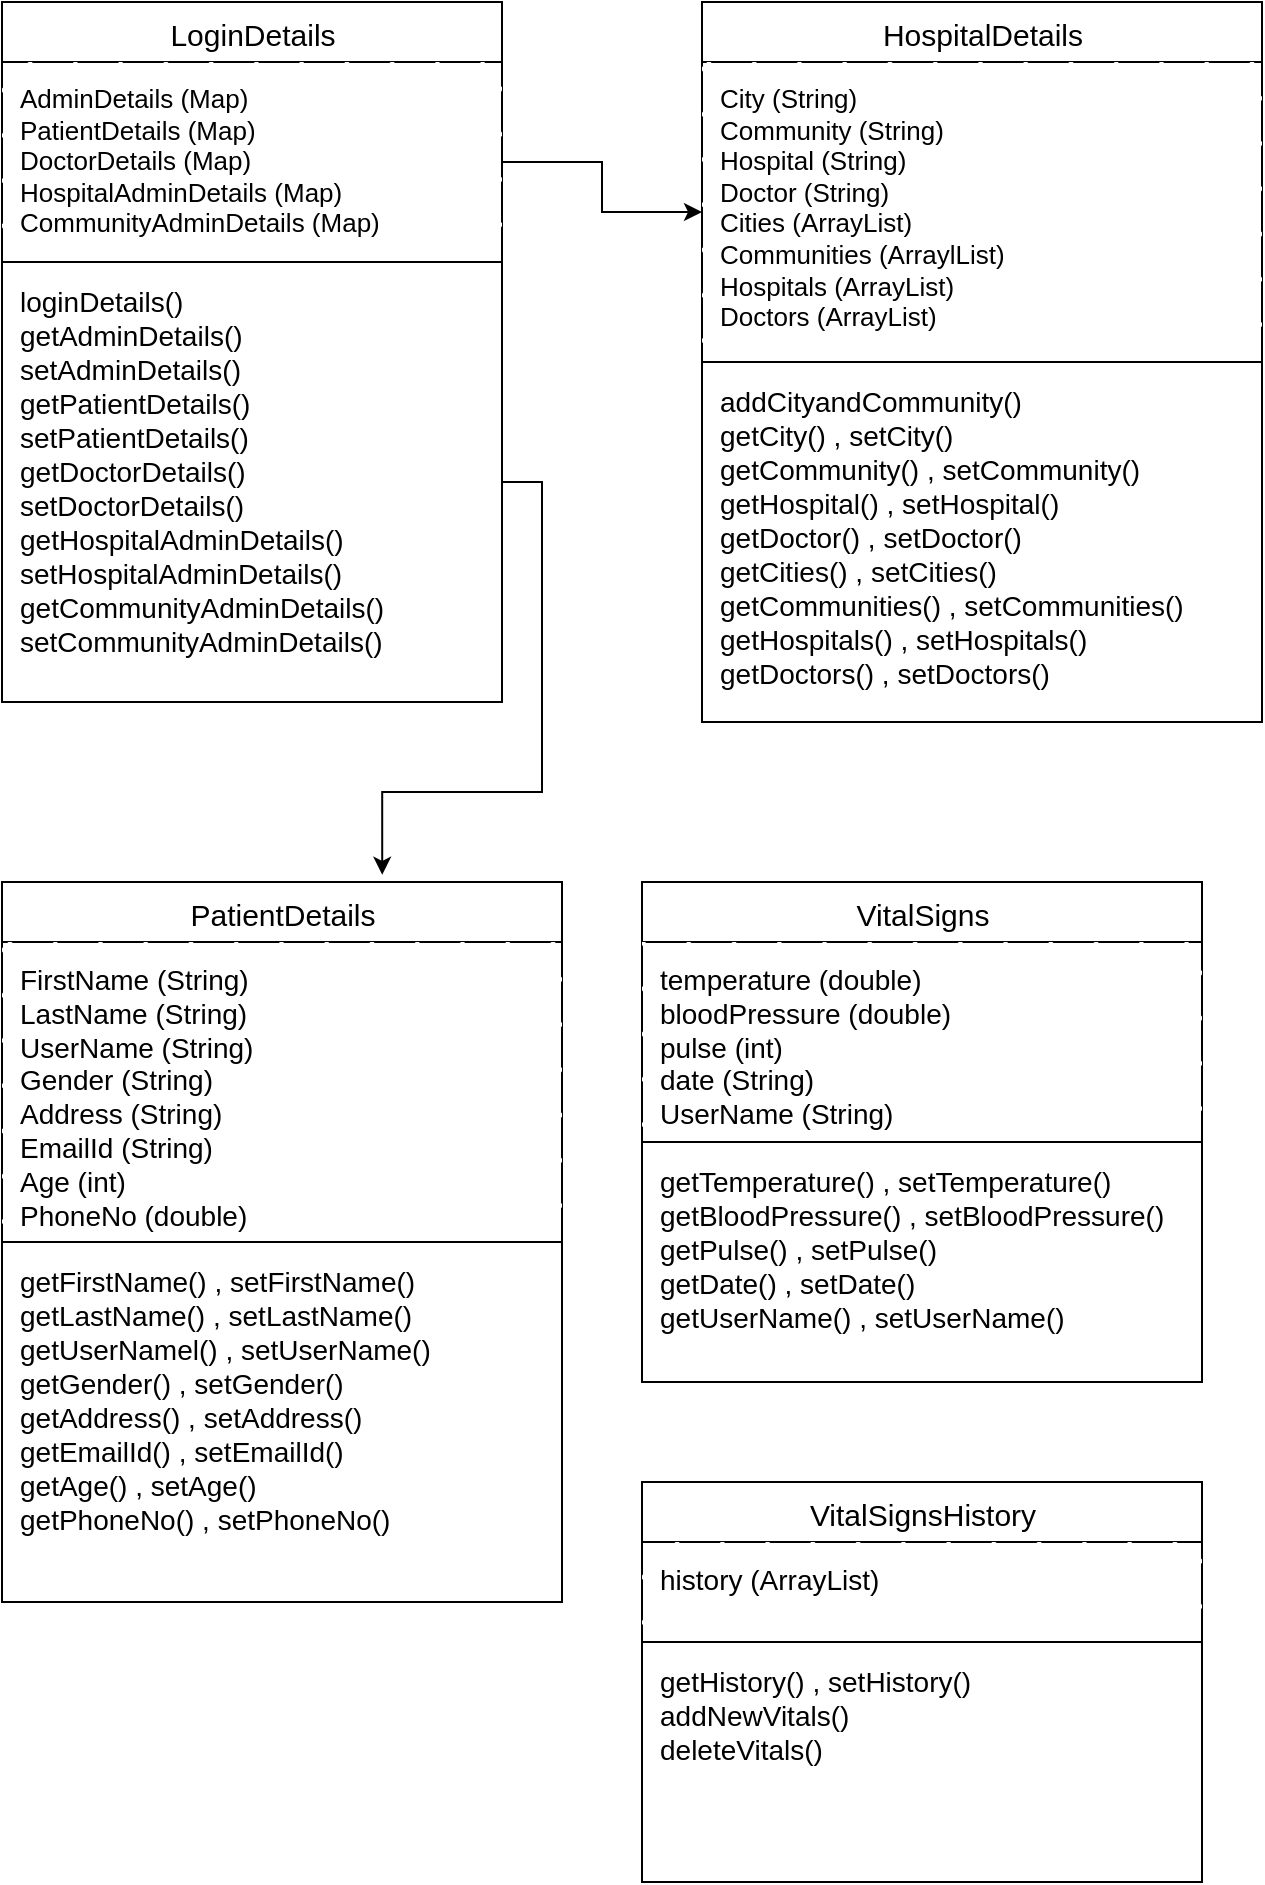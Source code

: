 <mxfile version="20.5.1" type="device"><diagram id="C5RBs43oDa-KdzZeNtuy" name="Page-1"><mxGraphModel dx="1021" dy="529" grid="1" gridSize="10" guides="1" tooltips="1" connect="1" arrows="1" fold="1" page="1" pageScale="1" pageWidth="827" pageHeight="1169" math="0" shadow="0"><root><mxCell id="WIyWlLk6GJQsqaUBKTNV-0"/><mxCell id="WIyWlLk6GJQsqaUBKTNV-1" parent="WIyWlLk6GJQsqaUBKTNV-0"/><mxCell id="fYXas41lo-NIN-P1Bonr-7" value="LoginDetails" style="swimlane;fontStyle=0;childLayout=stackLayout;horizontal=1;startSize=30;horizontalStack=0;resizeParent=1;resizeParentMax=0;resizeLast=0;collapsible=1;marginBottom=0;verticalAlign=middle;labelBackgroundColor=none;spacingTop=1;spacingLeft=1;fontSize=15;" vertex="1" parent="WIyWlLk6GJQsqaUBKTNV-1"><mxGeometry x="90" y="110" width="250" height="350" as="geometry"/></mxCell><mxCell id="fYXas41lo-NIN-P1Bonr-8" value="AdminDetails (Map)&lt;br&gt;PatientDetails (Map)&lt;br&gt;DoctorDetails (Map)&lt;br&gt;HospitalAdminDetails (Map)&lt;br&gt;CommunityAdminDetails (Map)&lt;br&gt;" style="text;strokeColor=none;fillColor=default;align=left;verticalAlign=top;spacingLeft=4;spacingRight=4;overflow=hidden;points=[[0,0.5],[1,0.5]];portConstraint=eastwest;rotatable=0;fillStyle=hatch;fontSize=13;html=1;spacingTop=1;spacing=5;spacingBottom=1;" vertex="1" parent="fYXas41lo-NIN-P1Bonr-7"><mxGeometry y="30" width="250" height="100" as="geometry"/></mxCell><mxCell id="fYXas41lo-NIN-P1Bonr-10" value="loginDetails()&#10;getAdminDetails()&#10;setAdminDetails()&#10;getPatientDetails()&#10;setPatientDetails()&#10;getDoctorDetails()&#10;setDoctorDetails()&#10;getHospitalAdminDetails()&#10;setHospitalAdminDetails()&#10;getCommunityAdminDetails()&#10;setCommunityAdminDetails()" style="text;strokeColor=default;fillColor=none;align=left;verticalAlign=top;spacingLeft=4;spacingRight=4;overflow=hidden;points=[[0,0.5],[1,0.5]];portConstraint=eastwest;rotatable=0;spacingTop=2;spacing=5;spacingBottom=1;fontSize=14;" vertex="1" parent="fYXas41lo-NIN-P1Bonr-7"><mxGeometry y="130" width="250" height="220" as="geometry"/></mxCell><mxCell id="fYXas41lo-NIN-P1Bonr-11" value="HospitalDetails" style="swimlane;fontStyle=0;childLayout=stackLayout;horizontal=1;startSize=30;horizontalStack=0;resizeParent=1;resizeParentMax=0;resizeLast=0;collapsible=1;marginBottom=0;verticalAlign=middle;labelBackgroundColor=none;spacingTop=1;spacingLeft=1;fontSize=15;" vertex="1" parent="WIyWlLk6GJQsqaUBKTNV-1"><mxGeometry x="440" y="110" width="280" height="360" as="geometry"/></mxCell><mxCell id="fYXas41lo-NIN-P1Bonr-12" value="City (String)&lt;br&gt;Community (String)&lt;br&gt;Hospital (String)&lt;br&gt;Doctor (String)&lt;br&gt;Cities (ArrayList)&lt;br&gt;Communities (ArraylList)&lt;br&gt;Hospitals (ArrayList)&lt;br&gt;Doctors (ArrayList)" style="text;strokeColor=none;fillColor=default;align=left;verticalAlign=top;spacingLeft=4;spacingRight=4;overflow=hidden;points=[[0,0.5],[1,0.5]];portConstraint=eastwest;rotatable=0;fillStyle=hatch;fontSize=13;html=1;spacingTop=1;spacing=5;spacingBottom=1;" vertex="1" parent="fYXas41lo-NIN-P1Bonr-11"><mxGeometry y="30" width="280" height="150" as="geometry"/></mxCell><mxCell id="fYXas41lo-NIN-P1Bonr-13" value="addCityandCommunity()&#10;getCity() , setCity()&#10;getCommunity() , setCommunity()&#10;getHospital() , setHospital()&#10;getDoctor() , setDoctor()&#10;getCities() , setCities()&#10;getCommunities() , setCommunities()&#10;getHospitals() , setHospitals()&#10;getDoctors() , setDoctors()" style="text;strokeColor=default;fillColor=none;align=left;verticalAlign=top;spacingLeft=4;spacingRight=4;overflow=hidden;points=[[0,0.5],[1,0.5]];portConstraint=eastwest;rotatable=0;spacingTop=2;spacing=5;spacingBottom=1;fontSize=14;" vertex="1" parent="fYXas41lo-NIN-P1Bonr-11"><mxGeometry y="180" width="280" height="180" as="geometry"/></mxCell><mxCell id="fYXas41lo-NIN-P1Bonr-17" value="" style="edgeStyle=orthogonalEdgeStyle;rounded=0;orthogonalLoop=1;jettySize=auto;html=1;fontSize=15;" edge="1" parent="WIyWlLk6GJQsqaUBKTNV-1" source="fYXas41lo-NIN-P1Bonr-8" target="fYXas41lo-NIN-P1Bonr-12"><mxGeometry relative="1" as="geometry"/></mxCell><mxCell id="fYXas41lo-NIN-P1Bonr-25" value="PatientDetails" style="swimlane;fontStyle=0;childLayout=stackLayout;horizontal=1;startSize=30;horizontalStack=0;resizeParent=1;resizeParentMax=0;resizeLast=0;collapsible=1;marginBottom=0;verticalAlign=middle;labelBackgroundColor=none;spacingTop=1;spacingLeft=1;fontSize=15;" vertex="1" parent="WIyWlLk6GJQsqaUBKTNV-1"><mxGeometry x="90" y="550" width="280" height="360" as="geometry"/></mxCell><mxCell id="fYXas41lo-NIN-P1Bonr-26" value="FirstName (String)&lt;br style=&quot;font-size: 14px;&quot;&gt;LastName (String)&lt;br style=&quot;font-size: 14px;&quot;&gt;UserName (String)&lt;br style=&quot;font-size: 14px;&quot;&gt;Gender (String)&lt;br style=&quot;font-size: 14px;&quot;&gt;Address (String)&lt;br style=&quot;font-size: 14px;&quot;&gt;EmailId (String)&lt;br style=&quot;font-size: 14px;&quot;&gt;Age (int)&lt;br style=&quot;font-size: 14px;&quot;&gt;PhoneNo (double)" style="text;strokeColor=none;fillColor=default;align=left;verticalAlign=top;spacingLeft=4;spacingRight=4;overflow=hidden;points=[[0,0.5],[1,0.5]];portConstraint=eastwest;rotatable=0;fillStyle=hatch;fontSize=14;html=1;spacingTop=1;spacing=5;spacingBottom=1;" vertex="1" parent="fYXas41lo-NIN-P1Bonr-25"><mxGeometry y="30" width="280" height="150" as="geometry"/></mxCell><mxCell id="fYXas41lo-NIN-P1Bonr-27" value="getFirstName() , setFirstName()&#10;getLastName() , setLastName()&#10;getUserNamel() , setUserName()&#10;getGender() , setGender()&#10;getAddress() , setAddress()&#10;getEmailId() , setEmailId()&#10;getAge() , setAge()&#10;getPhoneNo() , setPhoneNo()" style="text;strokeColor=default;fillColor=none;align=left;verticalAlign=top;spacingLeft=4;spacingRight=4;overflow=hidden;points=[[0,0.5],[1,0.5]];portConstraint=eastwest;rotatable=0;spacingTop=2;spacing=5;spacingBottom=1;fontSize=14;" vertex="1" parent="fYXas41lo-NIN-P1Bonr-25"><mxGeometry y="180" width="280" height="180" as="geometry"/></mxCell><mxCell id="fYXas41lo-NIN-P1Bonr-28" value="" style="edgeStyle=orthogonalEdgeStyle;rounded=0;orthogonalLoop=1;jettySize=auto;html=1;fontSize=15;entryX=0.679;entryY=-0.01;entryDx=0;entryDy=0;entryPerimeter=0;" edge="1" parent="WIyWlLk6GJQsqaUBKTNV-1" source="fYXas41lo-NIN-P1Bonr-10" target="fYXas41lo-NIN-P1Bonr-25"><mxGeometry relative="1" as="geometry"/></mxCell><mxCell id="fYXas41lo-NIN-P1Bonr-29" value="VitalSigns" style="swimlane;fontStyle=0;childLayout=stackLayout;horizontal=1;startSize=30;horizontalStack=0;resizeParent=1;resizeParentMax=0;resizeLast=0;collapsible=1;marginBottom=0;verticalAlign=middle;labelBackgroundColor=none;spacingTop=1;spacingLeft=1;fontSize=15;" vertex="1" parent="WIyWlLk6GJQsqaUBKTNV-1"><mxGeometry x="410" y="550" width="280" height="250" as="geometry"/></mxCell><mxCell id="fYXas41lo-NIN-P1Bonr-30" value="temperature (double)&lt;br style=&quot;font-size: 14px;&quot;&gt;bloodPressure (double)&lt;br style=&quot;font-size: 14px;&quot;&gt;pulse (int)&lt;br style=&quot;font-size: 14px;&quot;&gt;date (String)&lt;br style=&quot;font-size: 14px;&quot;&gt;UserName (String)&lt;br style=&quot;font-size: 14px;&quot;&gt;" style="text;strokeColor=none;fillColor=default;align=left;verticalAlign=top;spacingLeft=4;spacingRight=4;overflow=hidden;points=[[0,0.5],[1,0.5]];portConstraint=eastwest;rotatable=0;fillStyle=hatch;fontSize=14;html=1;spacingTop=1;spacing=5;spacingBottom=1;" vertex="1" parent="fYXas41lo-NIN-P1Bonr-29"><mxGeometry y="30" width="280" height="100" as="geometry"/></mxCell><mxCell id="fYXas41lo-NIN-P1Bonr-31" value="getTemperature() , setTemperature()&#10;getBloodPressure() , setBloodPressure()&#10;getPulse() , setPulse()&#10;getDate() , setDate()&#10;getUserName() , setUserName()&#10;" style="text;strokeColor=default;fillColor=none;align=left;verticalAlign=top;spacingLeft=4;spacingRight=4;overflow=hidden;points=[[0,0.5],[1,0.5]];portConstraint=eastwest;rotatable=0;spacingTop=2;spacing=5;spacingBottom=1;fontSize=14;" vertex="1" parent="fYXas41lo-NIN-P1Bonr-29"><mxGeometry y="130" width="280" height="120" as="geometry"/></mxCell><mxCell id="fYXas41lo-NIN-P1Bonr-32" value="VitalSignsHistory" style="swimlane;fontStyle=0;childLayout=stackLayout;horizontal=1;startSize=30;horizontalStack=0;resizeParent=1;resizeParentMax=0;resizeLast=0;collapsible=1;marginBottom=0;verticalAlign=middle;labelBackgroundColor=none;spacingTop=1;spacingLeft=1;fontSize=15;" vertex="1" parent="WIyWlLk6GJQsqaUBKTNV-1"><mxGeometry x="410" y="850" width="280" height="200" as="geometry"/></mxCell><mxCell id="fYXas41lo-NIN-P1Bonr-33" value="history (ArrayList)" style="text;strokeColor=none;fillColor=default;align=left;verticalAlign=top;spacingLeft=4;spacingRight=4;overflow=hidden;points=[[0,0.5],[1,0.5]];portConstraint=eastwest;rotatable=0;fillStyle=hatch;fontSize=14;html=1;spacingTop=1;spacing=5;spacingBottom=1;" vertex="1" parent="fYXas41lo-NIN-P1Bonr-32"><mxGeometry y="30" width="280" height="50" as="geometry"/></mxCell><mxCell id="fYXas41lo-NIN-P1Bonr-34" value="getHistory() , setHistory()&#10;addNewVitals()&#10;deleteVitals()" style="text;strokeColor=default;fillColor=none;align=left;verticalAlign=top;spacingLeft=4;spacingRight=4;overflow=hidden;points=[[0,0.5],[1,0.5]];portConstraint=eastwest;rotatable=0;spacingTop=2;spacing=5;spacingBottom=1;fontSize=14;" vertex="1" parent="fYXas41lo-NIN-P1Bonr-32"><mxGeometry y="80" width="280" height="120" as="geometry"/></mxCell></root></mxGraphModel></diagram></mxfile>